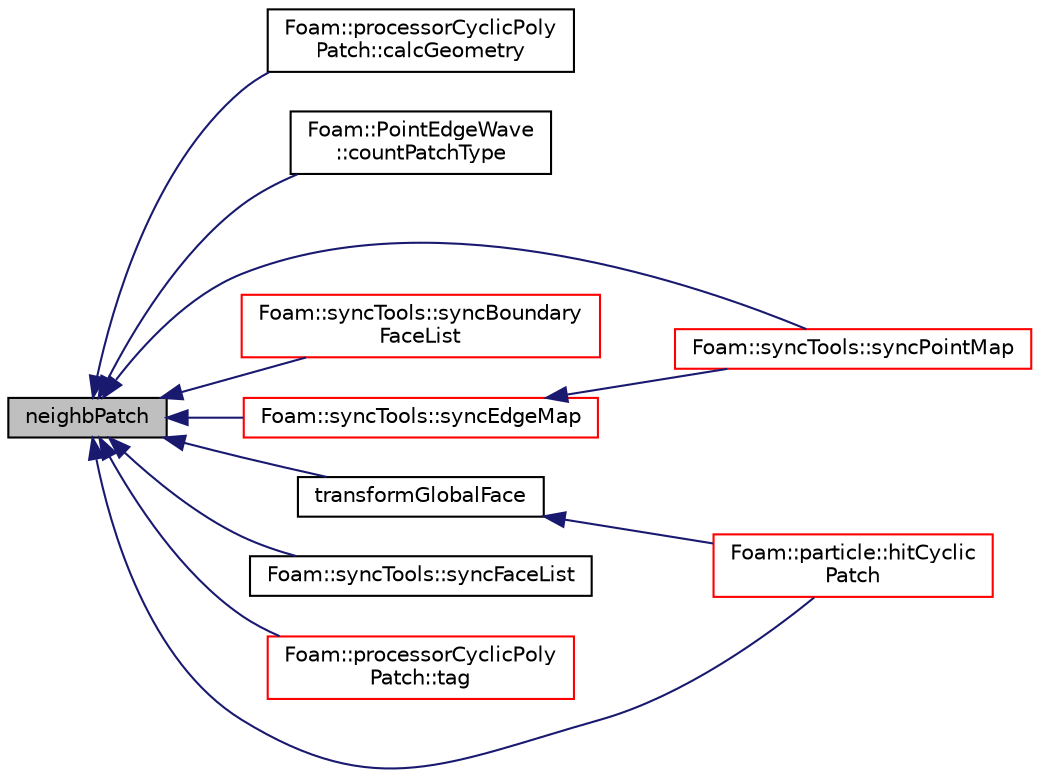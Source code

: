 digraph "neighbPatch"
{
  bgcolor="transparent";
  edge [fontname="Helvetica",fontsize="10",labelfontname="Helvetica",labelfontsize="10"];
  node [fontname="Helvetica",fontsize="10",shape=record];
  rankdir="LR";
  Node1 [label="neighbPatch",height=0.2,width=0.4,color="black", fillcolor="grey75", style="filled", fontcolor="black"];
  Node1 -> Node2 [dir="back",color="midnightblue",fontsize="10",style="solid",fontname="Helvetica"];
  Node2 [label="Foam::processorCyclicPoly\lPatch::calcGeometry",height=0.2,width=0.4,color="black",URL="$a01984.html#a58bb4c0382e9ee570811fb3f005a0a97",tooltip="Calculate the patch geometry. "];
  Node1 -> Node3 [dir="back",color="midnightblue",fontsize="10",style="solid",fontname="Helvetica"];
  Node3 [label="Foam::PointEdgeWave\l::countPatchType",height=0.2,width=0.4,color="black",URL="$a01878.html#af1e6afe589b1de4f22d3c8587a005161"];
  Node1 -> Node4 [dir="back",color="midnightblue",fontsize="10",style="solid",fontname="Helvetica"];
  Node4 [label="Foam::particle::hitCyclic\lPatch",height=0.2,width=0.4,color="red",URL="$a01775.html#a18d4a8f6e9443b58d4ba678034d03d19",tooltip="Overridable function to handle the particle hitting a cyclicPatch. "];
  Node1 -> Node5 [dir="back",color="midnightblue",fontsize="10",style="solid",fontname="Helvetica"];
  Node5 [label="Foam::syncTools::syncBoundary\lFaceList",height=0.2,width=0.4,color="red",URL="$a02545.html#a1885668646afb3cf257512c56daa9b2f",tooltip="Synchronize values on boundary faces only. "];
  Node1 -> Node6 [dir="back",color="midnightblue",fontsize="10",style="solid",fontname="Helvetica"];
  Node6 [label="Foam::syncTools::syncEdgeMap",height=0.2,width=0.4,color="red",URL="$a02545.html#a154ac086463b8d7a0eed8c4539d3ab73",tooltip="Synchronize values on selected edges. "];
  Node6 -> Node7 [dir="back",color="midnightblue",fontsize="10",style="solid",fontname="Helvetica"];
  Node7 [label="Foam::syncTools::syncPointMap",height=0.2,width=0.4,color="red",URL="$a02545.html#a08bdf5c6403dd4367d1714c3d5b4145d",tooltip="Synchronize values on selected points. "];
  Node1 -> Node8 [dir="back",color="midnightblue",fontsize="10",style="solid",fontname="Helvetica"];
  Node8 [label="Foam::syncTools::syncFaceList",height=0.2,width=0.4,color="black",URL="$a02545.html#abbce369b7f4597ea87c95f9b17cb707f"];
  Node1 -> Node7 [dir="back",color="midnightblue",fontsize="10",style="solid",fontname="Helvetica"];
  Node1 -> Node9 [dir="back",color="midnightblue",fontsize="10",style="solid",fontname="Helvetica"];
  Node9 [label="Foam::processorCyclicPoly\lPatch::tag",height=0.2,width=0.4,color="red",URL="$a01984.html#aeb56925b80e35f34f6b668e91663d570",tooltip="Return message tag to use for communication. "];
  Node1 -> Node10 [dir="back",color="midnightblue",fontsize="10",style="solid",fontname="Helvetica"];
  Node10 [label="transformGlobalFace",height=0.2,width=0.4,color="black",URL="$a00484.html#aa8784a762929897daa5cb57b8a31a063"];
  Node10 -> Node4 [dir="back",color="midnightblue",fontsize="10",style="solid",fontname="Helvetica"];
}
